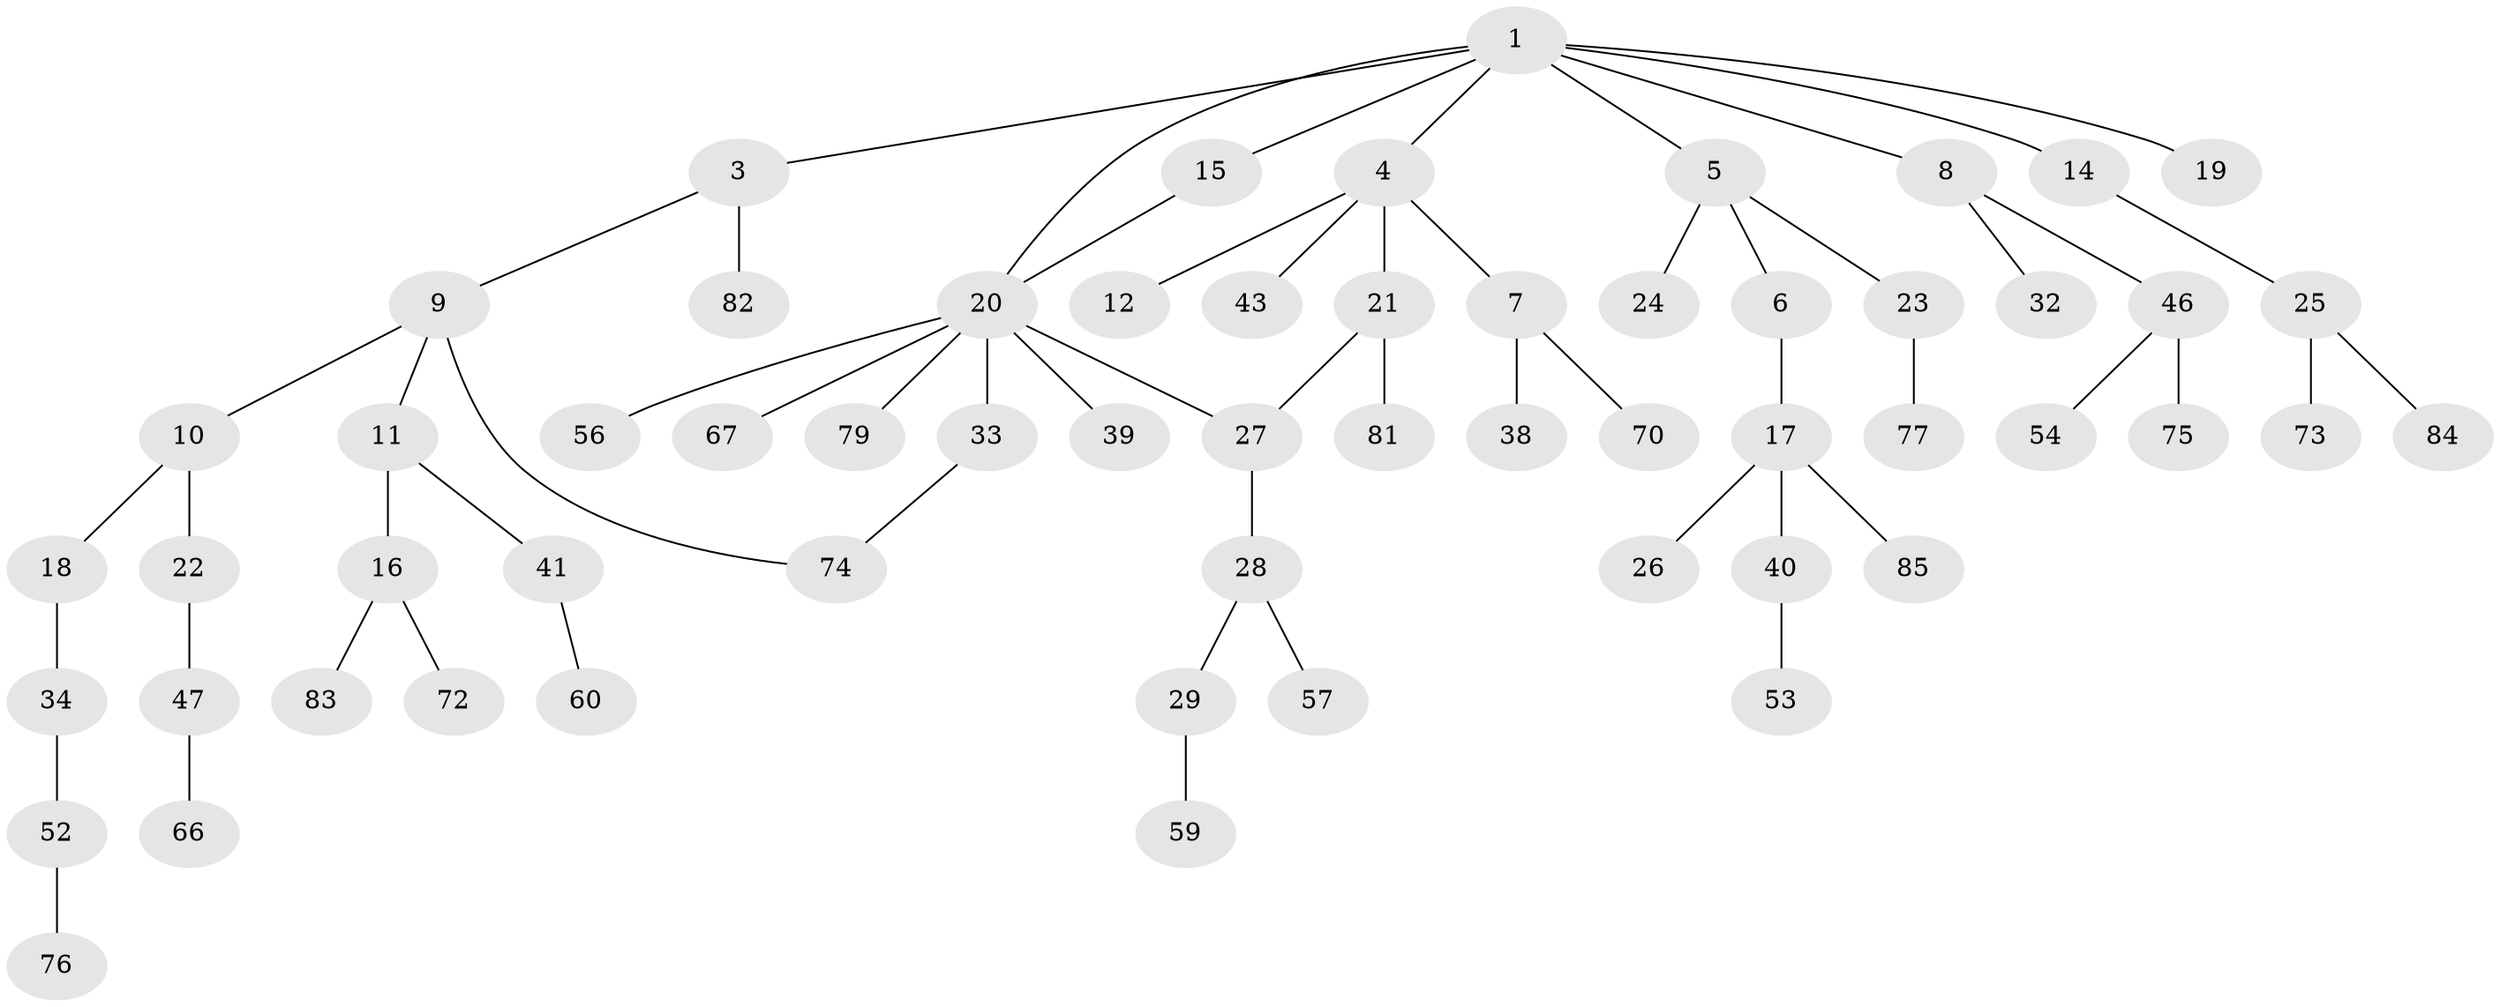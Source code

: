 // Generated by graph-tools (version 1.1) at 2025/23/03/03/25 07:23:34]
// undirected, 59 vertices, 61 edges
graph export_dot {
graph [start="1"]
  node [color=gray90,style=filled];
  1 [super="+2"];
  3 [super="+36"];
  4 [super="+48"];
  5 [super="+80"];
  6;
  7 [super="+13"];
  8 [super="+31"];
  9 [super="+64"];
  10 [super="+55"];
  11;
  12;
  14 [super="+65"];
  15 [super="+44"];
  16 [super="+51"];
  17 [super="+37"];
  18 [super="+63"];
  19 [super="+58"];
  20 [super="+30"];
  21 [super="+49"];
  22 [super="+35"];
  23;
  24;
  25 [super="+61"];
  26;
  27;
  28 [super="+50"];
  29 [super="+42"];
  32;
  33 [super="+45"];
  34;
  38;
  39;
  40 [super="+78"];
  41 [super="+71"];
  43;
  46;
  47;
  52 [super="+68"];
  53 [super="+69"];
  54;
  56;
  57;
  59;
  60 [super="+62"];
  66;
  67;
  70;
  72;
  73;
  74;
  75;
  76;
  77;
  79;
  81;
  82;
  83;
  84;
  85;
  1 -- 5;
  1 -- 14;
  1 -- 15;
  1 -- 19;
  1 -- 3;
  1 -- 4;
  1 -- 20;
  1 -- 8;
  3 -- 9;
  3 -- 82;
  4 -- 7;
  4 -- 12;
  4 -- 21;
  4 -- 43;
  5 -- 6;
  5 -- 23;
  5 -- 24;
  6 -- 17;
  7 -- 70;
  7 -- 38;
  8 -- 32;
  8 -- 46;
  9 -- 10;
  9 -- 11;
  9 -- 74;
  10 -- 18;
  10 -- 22;
  11 -- 16;
  11 -- 41;
  14 -- 25;
  15 -- 20;
  16 -- 72;
  16 -- 83;
  17 -- 26;
  17 -- 40;
  17 -- 85;
  18 -- 34;
  20 -- 27;
  20 -- 33;
  20 -- 67;
  20 -- 39;
  20 -- 56;
  20 -- 79;
  21 -- 81;
  21 -- 27;
  22 -- 47;
  23 -- 77;
  25 -- 73;
  25 -- 84;
  27 -- 28;
  28 -- 29;
  28 -- 57;
  29 -- 59;
  33 -- 74;
  34 -- 52;
  40 -- 53;
  41 -- 60;
  46 -- 54;
  46 -- 75;
  47 -- 66;
  52 -- 76;
}

